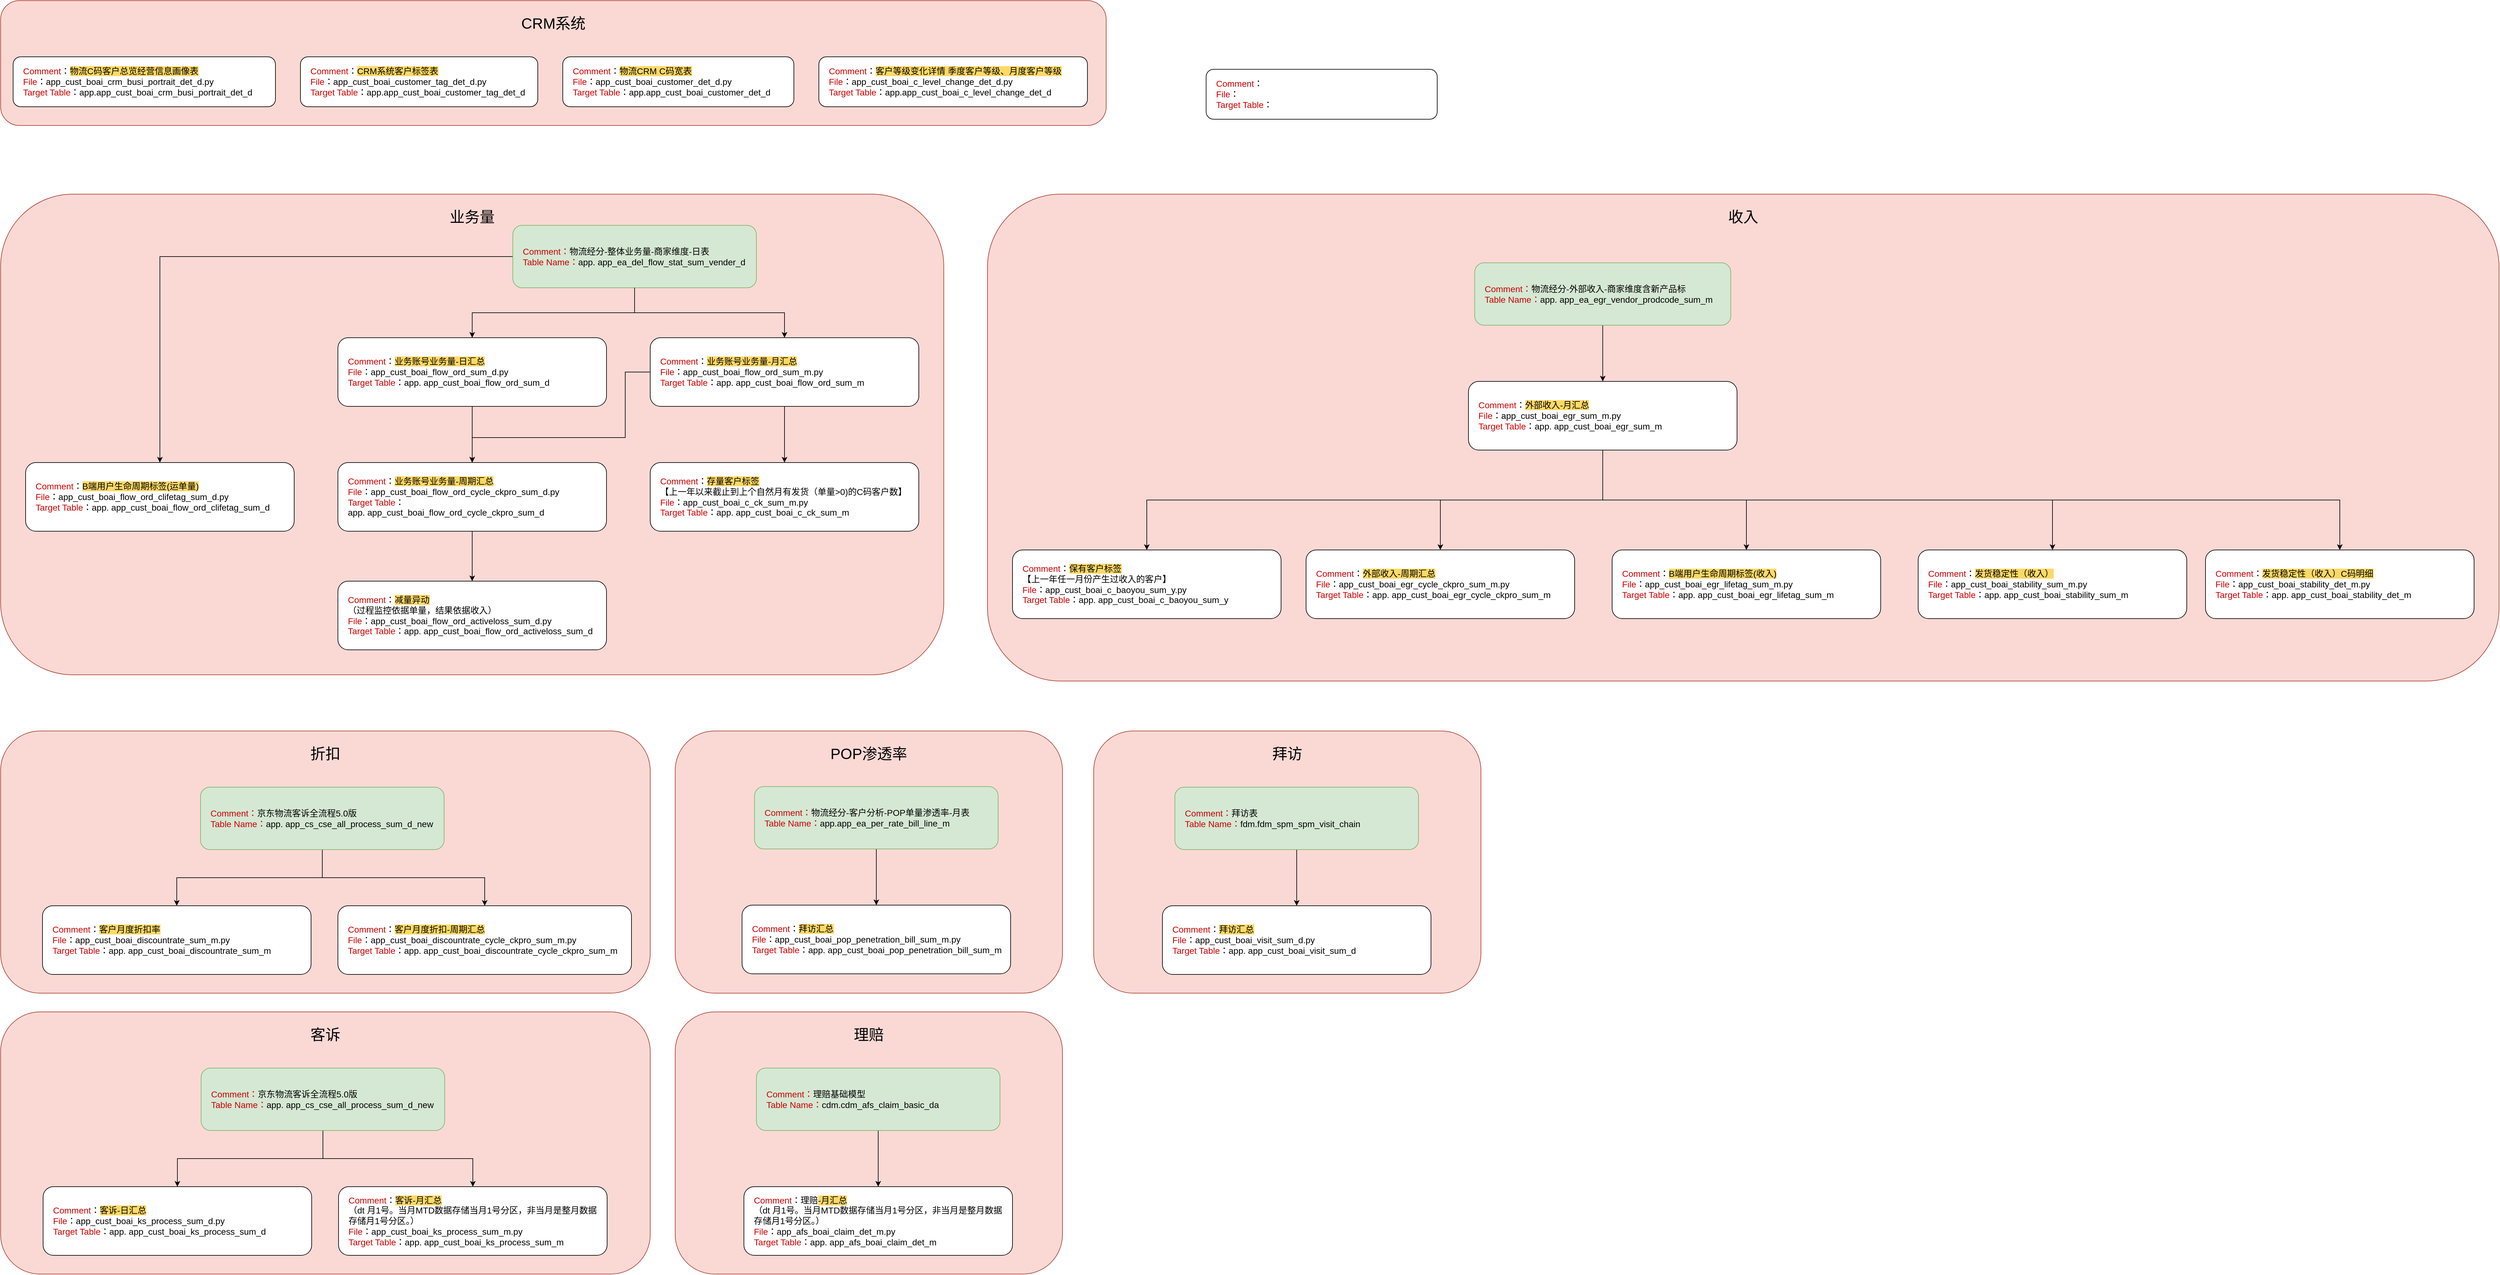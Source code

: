 <mxfile version="22.1.3" type="github">
  <diagram name="第 1 页" id="oqhqqWGbx-FEBw2WvHf6">
    <mxGraphModel dx="3545" dy="2700" grid="1" gridSize="10" guides="1" tooltips="1" connect="1" arrows="1" fold="1" page="1" pageScale="1" pageWidth="827" pageHeight="1169" math="0" shadow="0">
      <root>
        <mxCell id="0" />
        <mxCell id="1" parent="0" />
        <mxCell id="WzqEpgjn6ln_uHcKJWDK-42" value="&lt;h1 style=&quot;font-size: 24px;&quot;&gt;&lt;span style=&quot;font-size: 24px; font-weight: normal;&quot;&gt;折扣&lt;/span&gt;&lt;br style=&quot;font-size: 24px;&quot;&gt;&lt;/h1&gt;" style="rounded=1;whiteSpace=wrap;html=1;verticalAlign=top;fontSize=24;labelBackgroundColor=none;fillColor=#fad9d5;strokeColor=#ae4132;" parent="1" vertex="1">
          <mxGeometry x="-720" y="930" width="1040" height="420" as="geometry" />
        </mxCell>
        <mxCell id="WzqEpgjn6ln_uHcKJWDK-27" value="&lt;h1 style=&quot;font-size: 24px;&quot;&gt;&lt;span style=&quot;font-size: 24px; font-weight: normal;&quot;&gt;业务量&lt;/span&gt;&lt;br style=&quot;font-size: 24px;&quot;&gt;&lt;/h1&gt;" style="rounded=1;whiteSpace=wrap;html=1;verticalAlign=top;fontSize=24;labelBackgroundColor=none;fillColor=#fad9d5;strokeColor=#ae4132;" parent="1" vertex="1">
          <mxGeometry x="-720" y="70" width="1510" height="770" as="geometry" />
        </mxCell>
        <mxCell id="WzqEpgjn6ln_uHcKJWDK-26" value="&lt;h1 style=&quot;font-size: 24px;&quot;&gt;&lt;span style=&quot;font-size: 24px; font-weight: normal;&quot;&gt;收入&lt;/span&gt;&lt;br style=&quot;font-size: 24px;&quot;&gt;&lt;/h1&gt;" style="rounded=1;whiteSpace=wrap;html=1;verticalAlign=top;fontSize=24;labelBackgroundColor=none;fillColor=#fad9d5;strokeColor=#ae4132;" parent="1" vertex="1">
          <mxGeometry x="860" y="70" width="2420" height="780" as="geometry" />
        </mxCell>
        <mxCell id="WzqEpgjn6ln_uHcKJWDK-4" value="&lt;h1 style=&quot;font-size: 24px;&quot;&gt;&lt;span style=&quot;font-size: 24px; font-weight: normal;&quot;&gt;CRM系统&lt;/span&gt;&lt;br style=&quot;font-size: 24px;&quot;&gt;&lt;/h1&gt;" style="rounded=1;whiteSpace=wrap;html=1;verticalAlign=top;fontSize=24;labelBackgroundColor=none;fillColor=#fad9d5;strokeColor=#ae4132;" parent="1" vertex="1">
          <mxGeometry x="-720" y="-240" width="1770" height="200" as="geometry" />
        </mxCell>
        <mxCell id="Dp2ahzg6YV4KnqZrwCOn-1" value="&lt;font color=&quot;#cc0000&quot; style=&quot;font-size: 14px;&quot;&gt;Comment&lt;/font&gt;：&lt;font color=&quot;#cc0000&quot; style=&quot;font-size: 14px;&quot;&gt;&lt;br style=&quot;font-size: 14px;&quot;&gt;File&lt;/font&gt;：&lt;br style=&quot;font-size: 14px;&quot;&gt;&lt;font color=&quot;#cc0000&quot; style=&quot;font-size: 14px;&quot;&gt;Target Table&lt;/font&gt;：" style="rounded=1;whiteSpace=wrap;html=1;align=left;fontSize=14;spacing=16;spacingTop=0;spacingRight=0;" parent="1" vertex="1">
          <mxGeometry x="1210" y="-130" width="370" height="80" as="geometry" />
        </mxCell>
        <mxCell id="WzqEpgjn6ln_uHcKJWDK-19" style="edgeStyle=orthogonalEdgeStyle;rounded=0;orthogonalLoop=1;jettySize=auto;html=1;entryX=0.5;entryY=0;entryDx=0;entryDy=0;" parent="1" source="Dp2ahzg6YV4KnqZrwCOn-2" target="WzqEpgjn6ln_uHcKJWDK-11" edge="1">
          <mxGeometry relative="1" as="geometry" />
        </mxCell>
        <mxCell id="Dp2ahzg6YV4KnqZrwCOn-2" value="&lt;font color=&quot;#cc0000&quot; style=&quot;font-size: 14px;&quot;&gt;Comment&lt;/font&gt;：&lt;span style=&quot;background-color: rgb(255, 217, 102);&quot;&gt;业务账号业务量-日汇总&lt;/span&gt;&lt;br style=&quot;font-size: 14px;&quot;&gt;&lt;font color=&quot;#cc0000&quot; style=&quot;font-size: 14px;&quot;&gt;File&lt;/font&gt;：app_cust_boai_flow_ord_sum_d.py&lt;br style=&quot;font-size: 14px;&quot;&gt;&lt;font color=&quot;#cc0000&quot; style=&quot;font-size: 14px;&quot;&gt;Target Table&lt;/font&gt;：app.&amp;nbsp;app_cust_boai_flow_ord_sum_d" style="rounded=1;whiteSpace=wrap;html=1;align=left;fontSize=14;spacing=16;spacingTop=0;spacingRight=0;" parent="1" vertex="1">
          <mxGeometry x="-180" y="300" width="430" height="110" as="geometry" />
        </mxCell>
        <mxCell id="Dp2ahzg6YV4KnqZrwCOn-6" style="edgeStyle=orthogonalEdgeStyle;rounded=0;orthogonalLoop=1;jettySize=auto;html=1;fontSize=14;spacing=16;spacingTop=0;spacingRight=0;" parent="1" source="Dp2ahzg6YV4KnqZrwCOn-3" target="Dp2ahzg6YV4KnqZrwCOn-5" edge="1">
          <mxGeometry relative="1" as="geometry" />
        </mxCell>
        <mxCell id="WzqEpgjn6ln_uHcKJWDK-16" style="edgeStyle=orthogonalEdgeStyle;rounded=0;orthogonalLoop=1;jettySize=auto;html=1;entryX=0.5;entryY=0;entryDx=0;entryDy=0;" parent="1" source="Dp2ahzg6YV4KnqZrwCOn-3" target="WzqEpgjn6ln_uHcKJWDK-12" edge="1">
          <mxGeometry relative="1" as="geometry" />
        </mxCell>
        <mxCell id="Dp2ahzg6YV4KnqZrwCOn-3" value="&lt;font color=&quot;#cc0000&quot;&gt;Comment：&lt;/font&gt;物流经分-整体业务量-商家维度-日表&lt;br&gt;&lt;font color=&quot;#cc0000&quot;&gt;Table Name：&lt;/font&gt;app.&amp;nbsp;app_ea_del_flow_stat_sum_vender_d" style="rounded=1;align=left;fontSize=14;fillColor=#d5e8d4;strokeColor=#82b366;html=1;whiteSpace=wrap;spacing=16;spacingTop=0;spacingRight=0;" parent="1" vertex="1">
          <mxGeometry x="100" y="120" width="390" height="100" as="geometry" />
        </mxCell>
        <mxCell id="Dp2ahzg6YV4KnqZrwCOn-4" style="edgeStyle=orthogonalEdgeStyle;rounded=0;orthogonalLoop=1;jettySize=auto;html=1;entryX=0.5;entryY=0;entryDx=0;entryDy=0;fontSize=14;spacing=16;spacingTop=0;spacingRight=0;" parent="1" source="Dp2ahzg6YV4KnqZrwCOn-3" target="Dp2ahzg6YV4KnqZrwCOn-2" edge="1">
          <mxGeometry relative="1" as="geometry" />
        </mxCell>
        <mxCell id="2aSz-qpBobda_aWeBooa-8" style="edgeStyle=orthogonalEdgeStyle;rounded=0;orthogonalLoop=1;jettySize=auto;html=1;entryX=0.5;entryY=0;entryDx=0;entryDy=0;" parent="1" source="Dp2ahzg6YV4KnqZrwCOn-5" target="2aSz-qpBobda_aWeBooa-6" edge="1">
          <mxGeometry relative="1" as="geometry" />
        </mxCell>
        <mxCell id="WzqEpgjn6ln_uHcKJWDK-20" style="edgeStyle=orthogonalEdgeStyle;rounded=0;orthogonalLoop=1;jettySize=auto;html=1;entryX=0.5;entryY=0;entryDx=0;entryDy=0;" parent="1" source="Dp2ahzg6YV4KnqZrwCOn-5" target="WzqEpgjn6ln_uHcKJWDK-11" edge="1">
          <mxGeometry relative="1" as="geometry">
            <Array as="points">
              <mxPoint x="280" y="355" />
              <mxPoint x="280" y="460" />
              <mxPoint x="35" y="460" />
            </Array>
          </mxGeometry>
        </mxCell>
        <mxCell id="Dp2ahzg6YV4KnqZrwCOn-5" value="&lt;font color=&quot;#cc0000&quot; style=&quot;font-size: 14px;&quot;&gt;Comment&lt;/font&gt;：&lt;span style=&quot;background-color: rgb(255, 217, 102);&quot;&gt;业务账号业务量-月汇总&lt;/span&gt;&lt;br style=&quot;font-size: 14px;&quot;&gt;&lt;font color=&quot;#cc0000&quot; style=&quot;font-size: 14px;&quot;&gt;File&lt;/font&gt;：app_cust_boai_flow_ord_sum_m.py&lt;br style=&quot;font-size: 14px;&quot;&gt;&lt;font color=&quot;#cc0000&quot; style=&quot;font-size: 14px;&quot;&gt;Target Table&lt;/font&gt;：app.&amp;nbsp;app_cust_boai_flow_ord_sum_m" style="rounded=1;whiteSpace=wrap;html=1;align=left;fontSize=14;spacing=16;spacingTop=0;spacingRight=0;" parent="1" vertex="1">
          <mxGeometry x="320" y="300" width="430" height="110" as="geometry" />
        </mxCell>
        <mxCell id="2aSz-qpBobda_aWeBooa-3" style="edgeStyle=orthogonalEdgeStyle;rounded=0;orthogonalLoop=1;jettySize=auto;html=1;entryX=0.5;entryY=0;entryDx=0;entryDy=0;" parent="1" source="2aSz-qpBobda_aWeBooa-1" target="2aSz-qpBobda_aWeBooa-2" edge="1">
          <mxGeometry relative="1" as="geometry" />
        </mxCell>
        <mxCell id="2aSz-qpBobda_aWeBooa-1" value="&lt;font color=&quot;#cc0000&quot;&gt;Comment：&lt;/font&gt;物流经分-外部收入-商家维度含新产品标&lt;br&gt;&lt;font color=&quot;#cc0000&quot;&gt;Table Name：&lt;/font&gt;app.&amp;nbsp;app_ea_egr_vendor_prodcode_sum_m" style="rounded=1;align=left;fontSize=14;fillColor=#d5e8d4;strokeColor=#82b366;html=1;whiteSpace=wrap;spacing=16;spacingTop=0;spacingRight=0;" parent="1" vertex="1">
          <mxGeometry x="1640" y="180" width="410" height="100" as="geometry" />
        </mxCell>
        <mxCell id="WzqEpgjn6ln_uHcKJWDK-30" style="edgeStyle=orthogonalEdgeStyle;rounded=0;orthogonalLoop=1;jettySize=auto;html=1;entryX=0.5;entryY=0;entryDx=0;entryDy=0;" parent="1" source="2aSz-qpBobda_aWeBooa-2" target="2aSz-qpBobda_aWeBooa-4" edge="1">
          <mxGeometry relative="1" as="geometry">
            <Array as="points">
              <mxPoint x="1845" y="560" />
              <mxPoint x="1115" y="560" />
            </Array>
          </mxGeometry>
        </mxCell>
        <mxCell id="WzqEpgjn6ln_uHcKJWDK-31" style="edgeStyle=orthogonalEdgeStyle;rounded=0;orthogonalLoop=1;jettySize=auto;html=1;" parent="1" source="2aSz-qpBobda_aWeBooa-2" target="WzqEpgjn6ln_uHcKJWDK-5" edge="1">
          <mxGeometry relative="1" as="geometry">
            <Array as="points">
              <mxPoint x="1845" y="560" />
              <mxPoint x="1585" y="560" />
            </Array>
          </mxGeometry>
        </mxCell>
        <mxCell id="WzqEpgjn6ln_uHcKJWDK-32" style="edgeStyle=orthogonalEdgeStyle;rounded=0;orthogonalLoop=1;jettySize=auto;html=1;entryX=0.5;entryY=0;entryDx=0;entryDy=0;" parent="1" source="2aSz-qpBobda_aWeBooa-2" target="WzqEpgjn6ln_uHcKJWDK-7" edge="1">
          <mxGeometry relative="1" as="geometry" />
        </mxCell>
        <mxCell id="WzqEpgjn6ln_uHcKJWDK-33" style="edgeStyle=orthogonalEdgeStyle;rounded=0;orthogonalLoop=1;jettySize=auto;html=1;entryX=0.5;entryY=0;entryDx=0;entryDy=0;" parent="1" source="2aSz-qpBobda_aWeBooa-2" target="WzqEpgjn6ln_uHcKJWDK-24" edge="1">
          <mxGeometry relative="1" as="geometry">
            <Array as="points">
              <mxPoint x="1845" y="560" />
              <mxPoint x="2565" y="560" />
            </Array>
          </mxGeometry>
        </mxCell>
        <mxCell id="WzqEpgjn6ln_uHcKJWDK-36" style="edgeStyle=orthogonalEdgeStyle;rounded=0;orthogonalLoop=1;jettySize=auto;html=1;" parent="1" source="2aSz-qpBobda_aWeBooa-2" target="WzqEpgjn6ln_uHcKJWDK-34" edge="1">
          <mxGeometry relative="1" as="geometry">
            <Array as="points">
              <mxPoint x="1845" y="560" />
              <mxPoint x="3025" y="560" />
            </Array>
          </mxGeometry>
        </mxCell>
        <mxCell id="2aSz-qpBobda_aWeBooa-2" value="&lt;font color=&quot;#cc0000&quot; style=&quot;font-size: 14px;&quot;&gt;Comment&lt;/font&gt;：&lt;span style=&quot;background-color: rgb(255, 217, 102);&quot;&gt;外部收入-月汇总&lt;/span&gt;&lt;br&gt;&lt;font color=&quot;#cc0000&quot; style=&quot;font-size: 14px;&quot;&gt;File&lt;/font&gt;：app_cust_boai_egr_sum_m&lt;span style=&quot;background-color: initial;&quot;&gt;.py&lt;/span&gt;&lt;br&gt;&lt;font color=&quot;#cc0000&quot; style=&quot;font-size: 14px;&quot;&gt;Target Table&lt;/font&gt;：app.&amp;nbsp;app_cust_boai_egr_sum_m" style="rounded=1;whiteSpace=wrap;html=1;align=left;fontSize=14;spacing=16;spacingTop=0;spacingRight=0;" parent="1" vertex="1">
          <mxGeometry x="1630" y="370" width="430" height="110" as="geometry" />
        </mxCell>
        <mxCell id="2aSz-qpBobda_aWeBooa-4" value="&lt;font color=&quot;#cc0000&quot; style=&quot;font-size: 14px;&quot;&gt;Comment&lt;/font&gt;：&lt;span style=&quot;background-color: rgb(255, 217, 102);&quot;&gt;保有客户标签&lt;/span&gt;&lt;br&gt;【上一年任一月份产生过收入的客户】&lt;br&gt;&lt;font color=&quot;#cc0000&quot; style=&quot;font-size: 14px;&quot;&gt;File&lt;/font&gt;：app_cust_boai_c_baoyou_sum_y&lt;span style=&quot;background-color: initial;&quot;&gt;.py&lt;/span&gt;&lt;br&gt;&lt;font color=&quot;#cc0000&quot; style=&quot;font-size: 14px;&quot;&gt;Target Table&lt;/font&gt;：app. app_cust_boai_c_baoyou_sum_y" style="rounded=1;whiteSpace=wrap;html=1;align=left;fontSize=14;spacing=16;spacingTop=0;spacingRight=0;" parent="1" vertex="1">
          <mxGeometry x="900" y="640" width="430" height="110" as="geometry" />
        </mxCell>
        <mxCell id="2aSz-qpBobda_aWeBooa-6" value="&lt;font color=&quot;#cc0000&quot; style=&quot;font-size: 14px;&quot;&gt;Comment&lt;/font&gt;：&lt;span style=&quot;background-color: rgb(255, 217, 102);&quot;&gt;存量客户标签&lt;/span&gt;&lt;br&gt;【上一年以来截止到上个自然月有发货（单量&amp;gt;0)的C码客户数】&lt;br&gt;&lt;font color=&quot;#cc0000&quot; style=&quot;font-size: 14px;&quot;&gt;File&lt;/font&gt;：app_cust_boai_c_ck_sum_m&lt;span style=&quot;background-color: initial;&quot;&gt;.py&lt;/span&gt;&lt;br&gt;&lt;font color=&quot;#cc0000&quot; style=&quot;font-size: 14px;&quot;&gt;Target Table&lt;/font&gt;：app. app_cust_boai_c_ck_sum_m" style="rounded=1;whiteSpace=wrap;html=1;align=left;fontSize=14;spacing=16;spacingTop=0;spacingRight=0;" parent="1" vertex="1">
          <mxGeometry x="320" y="500" width="430" height="110" as="geometry" />
        </mxCell>
        <mxCell id="WzqEpgjn6ln_uHcKJWDK-1" value="&lt;font color=&quot;#cc0000&quot; style=&quot;font-size: 14px;&quot;&gt;Comment&lt;/font&gt;：&lt;span style=&quot;background-color: rgb(255, 217, 102);&quot;&gt;CRM系统客户标签表&lt;/span&gt;&lt;br&gt;&lt;font color=&quot;#cc0000&quot; style=&quot;font-size: 14px;&quot;&gt;File&lt;/font&gt;：app_cust_boai_customer_tag_det_d&lt;span style=&quot;background-color: initial;&quot;&gt;.py&lt;/span&gt;&lt;br&gt;&lt;font color=&quot;#cc0000&quot; style=&quot;font-size: 14px;&quot;&gt;Target Table&lt;/font&gt;：app.app_cust_boai_customer_tag_det_d" style="rounded=1;whiteSpace=wrap;html=1;align=left;fontSize=14;spacing=16;spacingTop=0;spacingRight=0;" parent="1" vertex="1">
          <mxGeometry x="-240" y="-150" width="380" height="80" as="geometry" />
        </mxCell>
        <mxCell id="WzqEpgjn6ln_uHcKJWDK-2" value="&lt;font color=&quot;#cc0000&quot; style=&quot;font-size: 14px;&quot;&gt;Comment&lt;/font&gt;：&lt;span style=&quot;background-color: rgb(255, 217, 102);&quot;&gt;物流CRM C码宽表&lt;/span&gt;&lt;br&gt;&lt;font color=&quot;#cc0000&quot; style=&quot;font-size: 14px;&quot;&gt;File&lt;/font&gt;：app_cust_boai_customer_det_d.py&lt;br&gt;&lt;font color=&quot;#cc0000&quot; style=&quot;font-size: 14px;&quot;&gt;Target Table&lt;/font&gt;：app.app_cust_boai_customer_det_d" style="rounded=1;whiteSpace=wrap;html=1;align=left;fontSize=14;spacing=16;spacingTop=0;spacingRight=0;" parent="1" vertex="1">
          <mxGeometry x="180" y="-150" width="370" height="80" as="geometry" />
        </mxCell>
        <mxCell id="WzqEpgjn6ln_uHcKJWDK-3" value="&lt;font color=&quot;#cc0000&quot; style=&quot;font-size: 14px;&quot;&gt;Comment&lt;/font&gt;：&lt;span style=&quot;background-color: rgb(255, 217, 102);&quot;&gt;物流C码客户总览经营信息画像表&lt;/span&gt;&lt;br&gt;&lt;font color=&quot;#cc0000&quot; style=&quot;font-size: 14px;&quot;&gt;File&lt;/font&gt;：app_cust_boai_crm_busi_portrait_det_d&lt;span style=&quot;background-color: initial;&quot;&gt;.py&lt;/span&gt;&lt;br&gt;&lt;font color=&quot;#cc0000&quot; style=&quot;font-size: 14px;&quot;&gt;Target Table&lt;/font&gt;：app.app_cust_boai_crm_busi_portrait_det_d" style="rounded=1;whiteSpace=wrap;html=1;align=left;fontSize=14;spacing=16;spacingTop=0;spacingRight=0;" parent="1" vertex="1">
          <mxGeometry x="-700" y="-150" width="420" height="80" as="geometry" />
        </mxCell>
        <mxCell id="WzqEpgjn6ln_uHcKJWDK-5" value="&lt;font color=&quot;#cc0000&quot; style=&quot;font-size: 14px;&quot;&gt;Comment&lt;/font&gt;：&lt;span style=&quot;background-color: rgb(255, 217, 102);&quot;&gt;外部收入-周期汇总&lt;/span&gt;&lt;br&gt;&lt;font color=&quot;#cc0000&quot; style=&quot;font-size: 14px;&quot;&gt;File&lt;/font&gt;：app_cust_boai_egr_cycle_ckpro_sum_m&lt;span style=&quot;background-color: initial;&quot;&gt;.py&lt;/span&gt;&lt;br&gt;&lt;font color=&quot;#cc0000&quot; style=&quot;font-size: 14px;&quot;&gt;Target Table&lt;/font&gt;：app.&amp;nbsp;app_cust_boai_egr_cycle_ckpro_sum_m" style="rounded=1;whiteSpace=wrap;html=1;align=left;fontSize=14;spacing=16;spacingTop=0;spacingRight=0;" parent="1" vertex="1">
          <mxGeometry x="1370" y="640" width="430" height="110" as="geometry" />
        </mxCell>
        <mxCell id="WzqEpgjn6ln_uHcKJWDK-7" value="&lt;font color=&quot;#cc0000&quot; style=&quot;font-size: 14px;&quot;&gt;Comment&lt;/font&gt;：&lt;span style=&quot;background-color: rgb(255, 217, 102);&quot;&gt;B端用户生命周期标签(收入)&lt;/span&gt;&lt;br&gt;&lt;font color=&quot;#cc0000&quot; style=&quot;font-size: 14px;&quot;&gt;File&lt;/font&gt;：app_cust_boai_egr_lifetag_sum_m&lt;span style=&quot;background-color: initial;&quot;&gt;.py&lt;/span&gt;&lt;br&gt;&lt;font color=&quot;#cc0000&quot; style=&quot;font-size: 14px;&quot;&gt;Target Table&lt;/font&gt;：app.&amp;nbsp;app_cust_boai_egr_lifetag_sum_m" style="rounded=1;whiteSpace=wrap;html=1;align=left;fontSize=14;spacing=16;spacingTop=0;spacingRight=0;" parent="1" vertex="1">
          <mxGeometry x="1860" y="640" width="430" height="110" as="geometry" />
        </mxCell>
        <mxCell id="WzqEpgjn6ln_uHcKJWDK-18" style="edgeStyle=orthogonalEdgeStyle;rounded=0;orthogonalLoop=1;jettySize=auto;html=1;" parent="1" source="WzqEpgjn6ln_uHcKJWDK-11" target="WzqEpgjn6ln_uHcKJWDK-17" edge="1">
          <mxGeometry relative="1" as="geometry" />
        </mxCell>
        <mxCell id="WzqEpgjn6ln_uHcKJWDK-11" value="&lt;font color=&quot;#cc0000&quot; style=&quot;font-size: 14px;&quot;&gt;Comment&lt;/font&gt;：&lt;span style=&quot;background-color: rgb(255, 217, 102);&quot;&gt;业务账号业务量-周期汇总&lt;/span&gt;&lt;br&gt;&lt;font color=&quot;#cc0000&quot; style=&quot;font-size: 14px;&quot;&gt;File&lt;/font&gt;：app_cust_boai_flow_ord_cycle_ckpro_sum_d&lt;span style=&quot;background-color: initial;&quot;&gt;.py&lt;/span&gt;&lt;br&gt;&lt;font color=&quot;#cc0000&quot; style=&quot;font-size: 14px;&quot;&gt;Target Table&lt;/font&gt;：app.&amp;nbsp;app_cust_boai_flow_ord_cycle_ckpro_sum_d" style="rounded=1;whiteSpace=wrap;html=1;align=left;fontSize=14;spacing=16;spacingTop=0;spacingRight=0;" parent="1" vertex="1">
          <mxGeometry x="-180" y="500" width="430" height="110" as="geometry" />
        </mxCell>
        <mxCell id="WzqEpgjn6ln_uHcKJWDK-12" value="&lt;font color=&quot;#cc0000&quot; style=&quot;font-size: 14px;&quot;&gt;Comment&lt;/font&gt;：&lt;span style=&quot;background-color: rgb(255, 217, 102);&quot;&gt;B端用户生命周期标签(运单量)&lt;/span&gt;&lt;br&gt;&lt;font color=&quot;#cc0000&quot; style=&quot;font-size: 14px;&quot;&gt;File&lt;/font&gt;：app_cust_boai_flow_ord_clifetag_sum_d&lt;span style=&quot;background-color: initial;&quot;&gt;.py&lt;/span&gt;&lt;br&gt;&lt;font color=&quot;#cc0000&quot; style=&quot;font-size: 14px;&quot;&gt;Target Table&lt;/font&gt;：app.&amp;nbsp;app_cust_boai_flow_ord_clifetag_sum_d" style="rounded=1;whiteSpace=wrap;html=1;align=left;fontSize=14;spacing=16;spacingTop=0;spacingRight=0;" parent="1" vertex="1">
          <mxGeometry x="-680" y="500" width="430" height="110" as="geometry" />
        </mxCell>
        <mxCell id="WzqEpgjn6ln_uHcKJWDK-17" value="&lt;font color=&quot;#cc0000&quot; style=&quot;font-size: 14px;&quot;&gt;Comment&lt;/font&gt;：&lt;span style=&quot;background-color: rgb(255, 217, 102);&quot;&gt;减量异动&lt;/span&gt;&lt;br&gt;（过程监控依据单量，结果依据收入）&lt;br&gt;&lt;font color=&quot;#cc0000&quot; style=&quot;font-size: 14px;&quot;&gt;File&lt;/font&gt;：app_cust_boai_flow_ord_activeloss_sum_d&lt;span style=&quot;background-color: initial;&quot;&gt;.py&lt;/span&gt;&lt;br&gt;&lt;font color=&quot;#cc0000&quot; style=&quot;font-size: 14px;&quot;&gt;Target Table&lt;/font&gt;：app.&amp;nbsp;app_cust_boai_flow_ord_activeloss_sum_d" style="rounded=1;whiteSpace=wrap;html=1;align=left;fontSize=14;spacing=16;spacingTop=0;spacingRight=0;" parent="1" vertex="1">
          <mxGeometry x="-180" y="690" width="430" height="110" as="geometry" />
        </mxCell>
        <mxCell id="WzqEpgjn6ln_uHcKJWDK-24" value="&lt;font color=&quot;#cc0000&quot; style=&quot;font-size: 14px;&quot;&gt;Comment&lt;/font&gt;：&lt;span style=&quot;background-color: rgb(255, 217, 102);&quot;&gt;发货稳定性（收入）&lt;/span&gt;&lt;br&gt;&lt;font color=&quot;#cc0000&quot; style=&quot;font-size: 14px;&quot;&gt;File&lt;/font&gt;：app_cust_boai_stability_sum_m&lt;span style=&quot;background-color: initial;&quot;&gt;.py&lt;/span&gt;&lt;br&gt;&lt;font color=&quot;#cc0000&quot; style=&quot;font-size: 14px;&quot;&gt;Target Table&lt;/font&gt;：app.&amp;nbsp;app_cust_boai_stability_sum_m" style="rounded=1;whiteSpace=wrap;html=1;align=left;fontSize=14;spacing=16;spacingTop=0;spacingRight=0;" parent="1" vertex="1">
          <mxGeometry x="2350" y="640" width="430" height="110" as="geometry" />
        </mxCell>
        <mxCell id="WzqEpgjn6ln_uHcKJWDK-34" value="&lt;font color=&quot;#cc0000&quot; style=&quot;font-size: 14px;&quot;&gt;Comment&lt;/font&gt;：&lt;span style=&quot;background-color: rgb(255, 217, 102);&quot;&gt;发货稳定性（收入）C码明细&lt;/span&gt;&lt;br&gt;&lt;font color=&quot;#cc0000&quot; style=&quot;font-size: 14px;&quot;&gt;File&lt;/font&gt;：app_cust_boai_stability_det_m&lt;span style=&quot;background-color: initial;&quot;&gt;.py&lt;/span&gt;&lt;br&gt;&lt;font color=&quot;#cc0000&quot; style=&quot;font-size: 14px;&quot;&gt;Target Table&lt;/font&gt;：app.&amp;nbsp;app_cust_boai_stability_det_m" style="rounded=1;whiteSpace=wrap;html=1;align=left;fontSize=14;spacing=16;spacingTop=0;spacingRight=0;" parent="1" vertex="1">
          <mxGeometry x="2810" y="640" width="430" height="110" as="geometry" />
        </mxCell>
        <mxCell id="WzqEpgjn6ln_uHcKJWDK-39" style="edgeStyle=orthogonalEdgeStyle;rounded=0;orthogonalLoop=1;jettySize=auto;html=1;entryX=0.5;entryY=0;entryDx=0;entryDy=0;" parent="1" source="WzqEpgjn6ln_uHcKJWDK-37" target="WzqEpgjn6ln_uHcKJWDK-38" edge="1">
          <mxGeometry relative="1" as="geometry" />
        </mxCell>
        <mxCell id="WzqEpgjn6ln_uHcKJWDK-41" style="edgeStyle=orthogonalEdgeStyle;rounded=0;orthogonalLoop=1;jettySize=auto;html=1;" parent="1" source="WzqEpgjn6ln_uHcKJWDK-37" target="WzqEpgjn6ln_uHcKJWDK-40" edge="1">
          <mxGeometry relative="1" as="geometry" />
        </mxCell>
        <mxCell id="WzqEpgjn6ln_uHcKJWDK-37" value="&lt;font color=&quot;#cc0000&quot;&gt;Comment：&lt;/font&gt;京东物流客诉全流程5.0版&lt;br&gt;&lt;font color=&quot;#cc0000&quot;&gt;Table Name：&lt;/font&gt;app.&amp;nbsp;app_cs_cse_all_process_sum_d_new" style="rounded=1;align=left;fontSize=14;fillColor=#d5e8d4;strokeColor=#82b366;html=1;whiteSpace=wrap;spacing=16;spacingTop=0;spacingRight=0;" parent="1" vertex="1">
          <mxGeometry x="-400" y="1020" width="390" height="100" as="geometry" />
        </mxCell>
        <mxCell id="WzqEpgjn6ln_uHcKJWDK-38" value="&lt;font color=&quot;#cc0000&quot; style=&quot;font-size: 14px;&quot;&gt;Comment&lt;/font&gt;：&lt;span style=&quot;background-color: rgb(255, 217, 102);&quot;&gt;客户月度折扣率&lt;/span&gt;&lt;br&gt;&lt;font color=&quot;#cc0000&quot; style=&quot;font-size: 14px;&quot;&gt;File&lt;/font&gt;：app_cust_boai_discountrate_sum_m&lt;span style=&quot;background-color: initial;&quot;&gt;.py&lt;/span&gt;&lt;br&gt;&lt;font color=&quot;#cc0000&quot; style=&quot;font-size: 14px;&quot;&gt;Target Table&lt;/font&gt;：app.&amp;nbsp;app_cust_boai_discountrate_sum_m" style="rounded=1;whiteSpace=wrap;html=1;align=left;fontSize=14;spacing=16;spacingTop=0;spacingRight=0;" parent="1" vertex="1">
          <mxGeometry x="-653" y="1210" width="430" height="110" as="geometry" />
        </mxCell>
        <mxCell id="WzqEpgjn6ln_uHcKJWDK-40" value="&lt;font color=&quot;#cc0000&quot; style=&quot;font-size: 14px;&quot;&gt;Comment&lt;/font&gt;：&lt;span style=&quot;background-color: rgb(255, 217, 102);&quot;&gt;客户月度折扣-周期汇总&lt;/span&gt;&lt;br&gt;&lt;font color=&quot;#cc0000&quot; style=&quot;font-size: 14px;&quot;&gt;File&lt;/font&gt;：app_cust_boai_discountrate_cycle_ckpro_sum_m&lt;span style=&quot;background-color: initial;&quot;&gt;.py&lt;/span&gt;&lt;br&gt;&lt;font color=&quot;#cc0000&quot; style=&quot;font-size: 14px;&quot;&gt;Target Table&lt;/font&gt;：app.&amp;nbsp;app_cust_boai_discountrate_cycle_ckpro_sum_m" style="rounded=1;whiteSpace=wrap;html=1;align=left;fontSize=14;spacing=16;spacingTop=0;spacingRight=0;" parent="1" vertex="1">
          <mxGeometry x="-180" y="1210" width="470" height="110" as="geometry" />
        </mxCell>
        <mxCell id="WzqEpgjn6ln_uHcKJWDK-43" value="&lt;font color=&quot;#cc0000&quot; style=&quot;font-size: 14px;&quot;&gt;Comment&lt;/font&gt;：&lt;span style=&quot;background-color: rgb(255, 217, 102);&quot;&gt;客户等级变化详情 季度客户等级、月度客户等级&lt;/span&gt;&lt;br&gt;&lt;font color=&quot;#cc0000&quot; style=&quot;font-size: 14px;&quot;&gt;File&lt;/font&gt;：app_cust_boai_c_level_change_det_d&lt;span style=&quot;background-color: initial;&quot;&gt;.py&lt;/span&gt;&lt;br&gt;&lt;font color=&quot;#cc0000&quot; style=&quot;font-size: 14px;&quot;&gt;Target Table&lt;/font&gt;：app.app_cust_boai_c_level_change_det_d" style="rounded=1;whiteSpace=wrap;html=1;align=left;fontSize=14;spacing=16;spacingTop=0;spacingRight=0;" parent="1" vertex="1">
          <mxGeometry x="590" y="-150" width="430" height="80" as="geometry" />
        </mxCell>
        <mxCell id="WzqEpgjn6ln_uHcKJWDK-44" value="&lt;h1 style=&quot;font-size: 24px;&quot;&gt;&lt;span style=&quot;font-size: 24px; font-weight: normal;&quot;&gt;理赔&lt;/span&gt;&lt;br style=&quot;font-size: 24px;&quot;&gt;&lt;/h1&gt;" style="rounded=1;whiteSpace=wrap;html=1;verticalAlign=top;fontSize=24;labelBackgroundColor=none;fillColor=#fad9d5;strokeColor=#ae4132;" parent="1" vertex="1">
          <mxGeometry x="360" y="1380" width="620" height="420" as="geometry" />
        </mxCell>
        <mxCell id="WzqEpgjn6ln_uHcKJWDK-46" style="edgeStyle=orthogonalEdgeStyle;rounded=0;orthogonalLoop=1;jettySize=auto;html=1;" parent="1" source="WzqEpgjn6ln_uHcKJWDK-47" target="WzqEpgjn6ln_uHcKJWDK-49" edge="1">
          <mxGeometry relative="1" as="geometry" />
        </mxCell>
        <mxCell id="WzqEpgjn6ln_uHcKJWDK-47" value="&lt;font color=&quot;#cc0000&quot;&gt;Comment：&lt;/font&gt;理赔基础模型&lt;br&gt;&lt;font color=&quot;#cc0000&quot;&gt;Table Name：&lt;/font&gt;cdm.cdm_afs_claim_basic_da" style="rounded=1;align=left;fontSize=14;fillColor=#d5e8d4;strokeColor=#82b366;html=1;whiteSpace=wrap;spacing=16;spacingTop=0;spacingRight=0;" parent="1" vertex="1">
          <mxGeometry x="490" y="1470" width="390" height="100" as="geometry" />
        </mxCell>
        <mxCell id="WzqEpgjn6ln_uHcKJWDK-49" value="&lt;font color=&quot;#cc0000&quot; style=&quot;font-size: 14px;&quot;&gt;Comment&lt;/font&gt;：理赔&lt;span style=&quot;background-color: rgb(255, 217, 102);&quot;&gt;-月汇总&lt;/span&gt;&lt;br&gt;（dt 月1号。当月MTD数据存储当月1号分区，非当月是整月数据存储月1号分区。）&lt;br&gt;&lt;font color=&quot;#cc0000&quot; style=&quot;font-size: 14px;&quot;&gt;File&lt;/font&gt;：app_afs_boai_claim_det_m&lt;span style=&quot;background-color: initial;&quot;&gt;.py&lt;/span&gt;&lt;br&gt;&lt;font color=&quot;#cc0000&quot; style=&quot;font-size: 14px;&quot;&gt;Target Table&lt;/font&gt;：app.&amp;nbsp;app_afs_boai_claim_det_m" style="rounded=1;whiteSpace=wrap;html=1;align=left;fontSize=14;spacing=16;spacingTop=0;spacingRight=0;" parent="1" vertex="1">
          <mxGeometry x="470" y="1660" width="430" height="110" as="geometry" />
        </mxCell>
        <mxCell id="LinHknwiicWXxyqkuh5Y-1" value="&lt;h1 style=&quot;font-size: 24px;&quot;&gt;&lt;span style=&quot;font-size: 24px; font-weight: normal;&quot;&gt;客诉&lt;/span&gt;&lt;br style=&quot;font-size: 24px;&quot;&gt;&lt;/h1&gt;" style="rounded=1;whiteSpace=wrap;html=1;verticalAlign=top;fontSize=24;labelBackgroundColor=none;fillColor=#fad9d5;strokeColor=#ae4132;" parent="1" vertex="1">
          <mxGeometry x="-720" y="1380" width="1040" height="420" as="geometry" />
        </mxCell>
        <mxCell id="LinHknwiicWXxyqkuh5Y-2" style="edgeStyle=orthogonalEdgeStyle;rounded=0;orthogonalLoop=1;jettySize=auto;html=1;entryX=0.5;entryY=0;entryDx=0;entryDy=0;" parent="1" source="LinHknwiicWXxyqkuh5Y-4" target="LinHknwiicWXxyqkuh5Y-5" edge="1">
          <mxGeometry relative="1" as="geometry" />
        </mxCell>
        <mxCell id="LinHknwiicWXxyqkuh5Y-3" style="edgeStyle=orthogonalEdgeStyle;rounded=0;orthogonalLoop=1;jettySize=auto;html=1;" parent="1" source="LinHknwiicWXxyqkuh5Y-4" target="LinHknwiicWXxyqkuh5Y-6" edge="1">
          <mxGeometry relative="1" as="geometry" />
        </mxCell>
        <mxCell id="LinHknwiicWXxyqkuh5Y-4" value="&lt;font color=&quot;#cc0000&quot;&gt;Comment：&lt;/font&gt;京东物流客诉全流程5.0版&lt;br&gt;&lt;font color=&quot;#cc0000&quot;&gt;Table Name：&lt;/font&gt;app.&amp;nbsp;app_cs_cse_all_process_sum_d_new" style="rounded=1;align=left;fontSize=14;fillColor=#d5e8d4;strokeColor=#82b366;html=1;whiteSpace=wrap;spacing=16;spacingTop=0;spacingRight=0;" parent="1" vertex="1">
          <mxGeometry x="-399" y="1470" width="390" height="100" as="geometry" />
        </mxCell>
        <mxCell id="LinHknwiicWXxyqkuh5Y-5" value="&lt;font color=&quot;#cc0000&quot; style=&quot;font-size: 14px;&quot;&gt;Comment&lt;/font&gt;：&lt;span style=&quot;background-color: rgb(255, 217, 102);&quot;&gt;客诉-日汇总&lt;/span&gt;&lt;br&gt;&lt;font color=&quot;#cc0000&quot; style=&quot;font-size: 14px;&quot;&gt;File&lt;/font&gt;：app_cust_boai_ks_process_sum_d&lt;span style=&quot;background-color: initial;&quot;&gt;.py&lt;/span&gt;&lt;br&gt;&lt;font color=&quot;#cc0000&quot; style=&quot;font-size: 14px;&quot;&gt;Target Table&lt;/font&gt;：app.&amp;nbsp;app_cust_boai_ks_process_sum_d" style="rounded=1;whiteSpace=wrap;html=1;align=left;fontSize=14;spacing=16;spacingTop=0;spacingRight=0;" parent="1" vertex="1">
          <mxGeometry x="-652" y="1660" width="430" height="110" as="geometry" />
        </mxCell>
        <mxCell id="LinHknwiicWXxyqkuh5Y-6" value="&lt;font color=&quot;#cc0000&quot; style=&quot;font-size: 14px;&quot;&gt;Comment&lt;/font&gt;：&lt;span style=&quot;background-color: rgb(255, 217, 102);&quot;&gt;客诉-月汇总&lt;/span&gt;&lt;br&gt;（dt 月1号。当月MTD数据存储当月1号分区，非当月是整月数据存储月1号分区。）&lt;br&gt;&lt;font color=&quot;#cc0000&quot; style=&quot;font-size: 14px;&quot;&gt;File&lt;/font&gt;：app_cust_boai_ks_process_sum_m&lt;span style=&quot;background-color: initial;&quot;&gt;.py&lt;/span&gt;&lt;br&gt;&lt;font color=&quot;#cc0000&quot; style=&quot;font-size: 14px;&quot;&gt;Target Table&lt;/font&gt;：app.&amp;nbsp;app_cust_boai_ks_process_sum_m" style="rounded=1;whiteSpace=wrap;html=1;align=left;fontSize=14;spacing=16;spacingTop=0;spacingRight=0;" parent="1" vertex="1">
          <mxGeometry x="-179" y="1660" width="430" height="110" as="geometry" />
        </mxCell>
        <mxCell id="LinHknwiicWXxyqkuh5Y-7" value="&lt;h1 style=&quot;font-size: 24px;&quot;&gt;&lt;span style=&quot;font-size: 24px; font-weight: normal;&quot;&gt;POP渗透率&lt;/span&gt;&lt;br style=&quot;font-size: 24px;&quot;&gt;&lt;/h1&gt;" style="rounded=1;whiteSpace=wrap;html=1;verticalAlign=top;fontSize=24;labelBackgroundColor=none;fillColor=#fad9d5;strokeColor=#ae4132;" parent="1" vertex="1">
          <mxGeometry x="360" y="930" width="620" height="420" as="geometry" />
        </mxCell>
        <mxCell id="LinHknwiicWXxyqkuh5Y-8" style="edgeStyle=orthogonalEdgeStyle;rounded=0;orthogonalLoop=1;jettySize=auto;html=1;" parent="1" source="LinHknwiicWXxyqkuh5Y-9" target="LinHknwiicWXxyqkuh5Y-10" edge="1">
          <mxGeometry relative="1" as="geometry" />
        </mxCell>
        <mxCell id="LinHknwiicWXxyqkuh5Y-9" value="&lt;font color=&quot;#cc0000&quot;&gt;Comment：&lt;/font&gt;物流经分-客户分析-POP单量渗透率-月表&lt;br&gt;&lt;font color=&quot;#cc0000&quot;&gt;Table Name：&lt;/font&gt;app.app_ea_per_rate_bill_line_m" style="rounded=1;align=left;fontSize=14;fillColor=#d5e8d4;strokeColor=#82b366;html=1;whiteSpace=wrap;spacing=16;spacingTop=0;spacingRight=0;" parent="1" vertex="1">
          <mxGeometry x="487" y="1019" width="390" height="100" as="geometry" />
        </mxCell>
        <mxCell id="LinHknwiicWXxyqkuh5Y-10" value="&lt;font color=&quot;#cc0000&quot; style=&quot;font-size: 14px;&quot;&gt;Comment&lt;/font&gt;：&lt;span style=&quot;background-color: rgb(255, 217, 102);&quot;&gt;拜访汇总&lt;/span&gt;&lt;br&gt;&lt;font color=&quot;#cc0000&quot; style=&quot;font-size: 14px;&quot;&gt;File&lt;/font&gt;：app_cust_boai_pop_penetration_bill_sum_m&lt;span style=&quot;background-color: initial;&quot;&gt;.py&lt;/span&gt;&lt;br&gt;&lt;font color=&quot;#cc0000&quot; style=&quot;font-size: 14px;&quot;&gt;Target Table&lt;/font&gt;：app.&amp;nbsp;app_cust_boai_pop_penetration_bill_sum_m" style="rounded=1;whiteSpace=wrap;html=1;align=left;fontSize=14;spacing=16;spacingTop=0;spacingRight=0;" parent="1" vertex="1">
          <mxGeometry x="467" y="1209" width="430" height="110" as="geometry" />
        </mxCell>
        <mxCell id="1jhLXJxBFyep2lMUaW2Q-1" value="&lt;h1 style=&quot;font-size: 24px;&quot;&gt;&lt;span style=&quot;font-size: 24px; font-weight: normal;&quot;&gt;拜访&lt;/span&gt;&lt;br style=&quot;font-size: 24px;&quot;&gt;&lt;/h1&gt;" style="rounded=1;whiteSpace=wrap;html=1;verticalAlign=top;fontSize=24;labelBackgroundColor=none;fillColor=#fad9d5;strokeColor=#ae4132;" vertex="1" parent="1">
          <mxGeometry x="1030" y="930" width="620" height="420" as="geometry" />
        </mxCell>
        <mxCell id="1jhLXJxBFyep2lMUaW2Q-2" style="edgeStyle=orthogonalEdgeStyle;rounded=0;orthogonalLoop=1;jettySize=auto;html=1;" edge="1" parent="1" source="1jhLXJxBFyep2lMUaW2Q-3" target="1jhLXJxBFyep2lMUaW2Q-4">
          <mxGeometry relative="1" as="geometry" />
        </mxCell>
        <mxCell id="1jhLXJxBFyep2lMUaW2Q-3" value="&lt;font color=&quot;#cc0000&quot;&gt;Comment：&lt;/font&gt;拜访表&lt;br&gt;&lt;font color=&quot;#cc0000&quot;&gt;Table Name：&lt;/font&gt;fdm.fdm_spm_spm_visit_chain" style="rounded=1;align=left;fontSize=14;fillColor=#d5e8d4;strokeColor=#82b366;html=1;whiteSpace=wrap;spacing=16;spacingTop=0;spacingRight=0;" vertex="1" parent="1">
          <mxGeometry x="1160" y="1020" width="390" height="100" as="geometry" />
        </mxCell>
        <mxCell id="1jhLXJxBFyep2lMUaW2Q-4" value="&lt;font color=&quot;#cc0000&quot; style=&quot;font-size: 14px;&quot;&gt;Comment&lt;/font&gt;：&lt;span style=&quot;background-color: rgb(255, 217, 102);&quot;&gt;拜访汇总&lt;/span&gt;&lt;br&gt;&lt;font color=&quot;#cc0000&quot; style=&quot;font-size: 14px;&quot;&gt;File&lt;/font&gt;：app_cust_boai_visit_sum_d&lt;span style=&quot;background-color: initial;&quot;&gt;.py&lt;/span&gt;&lt;br&gt;&lt;font color=&quot;#cc0000&quot; style=&quot;font-size: 14px;&quot;&gt;Target Table&lt;/font&gt;：app.&amp;nbsp;app_cust_boai_visit_sum_d" style="rounded=1;whiteSpace=wrap;html=1;align=left;fontSize=14;spacing=16;spacingTop=0;spacingRight=0;" vertex="1" parent="1">
          <mxGeometry x="1140" y="1210" width="430" height="110" as="geometry" />
        </mxCell>
      </root>
    </mxGraphModel>
  </diagram>
</mxfile>

